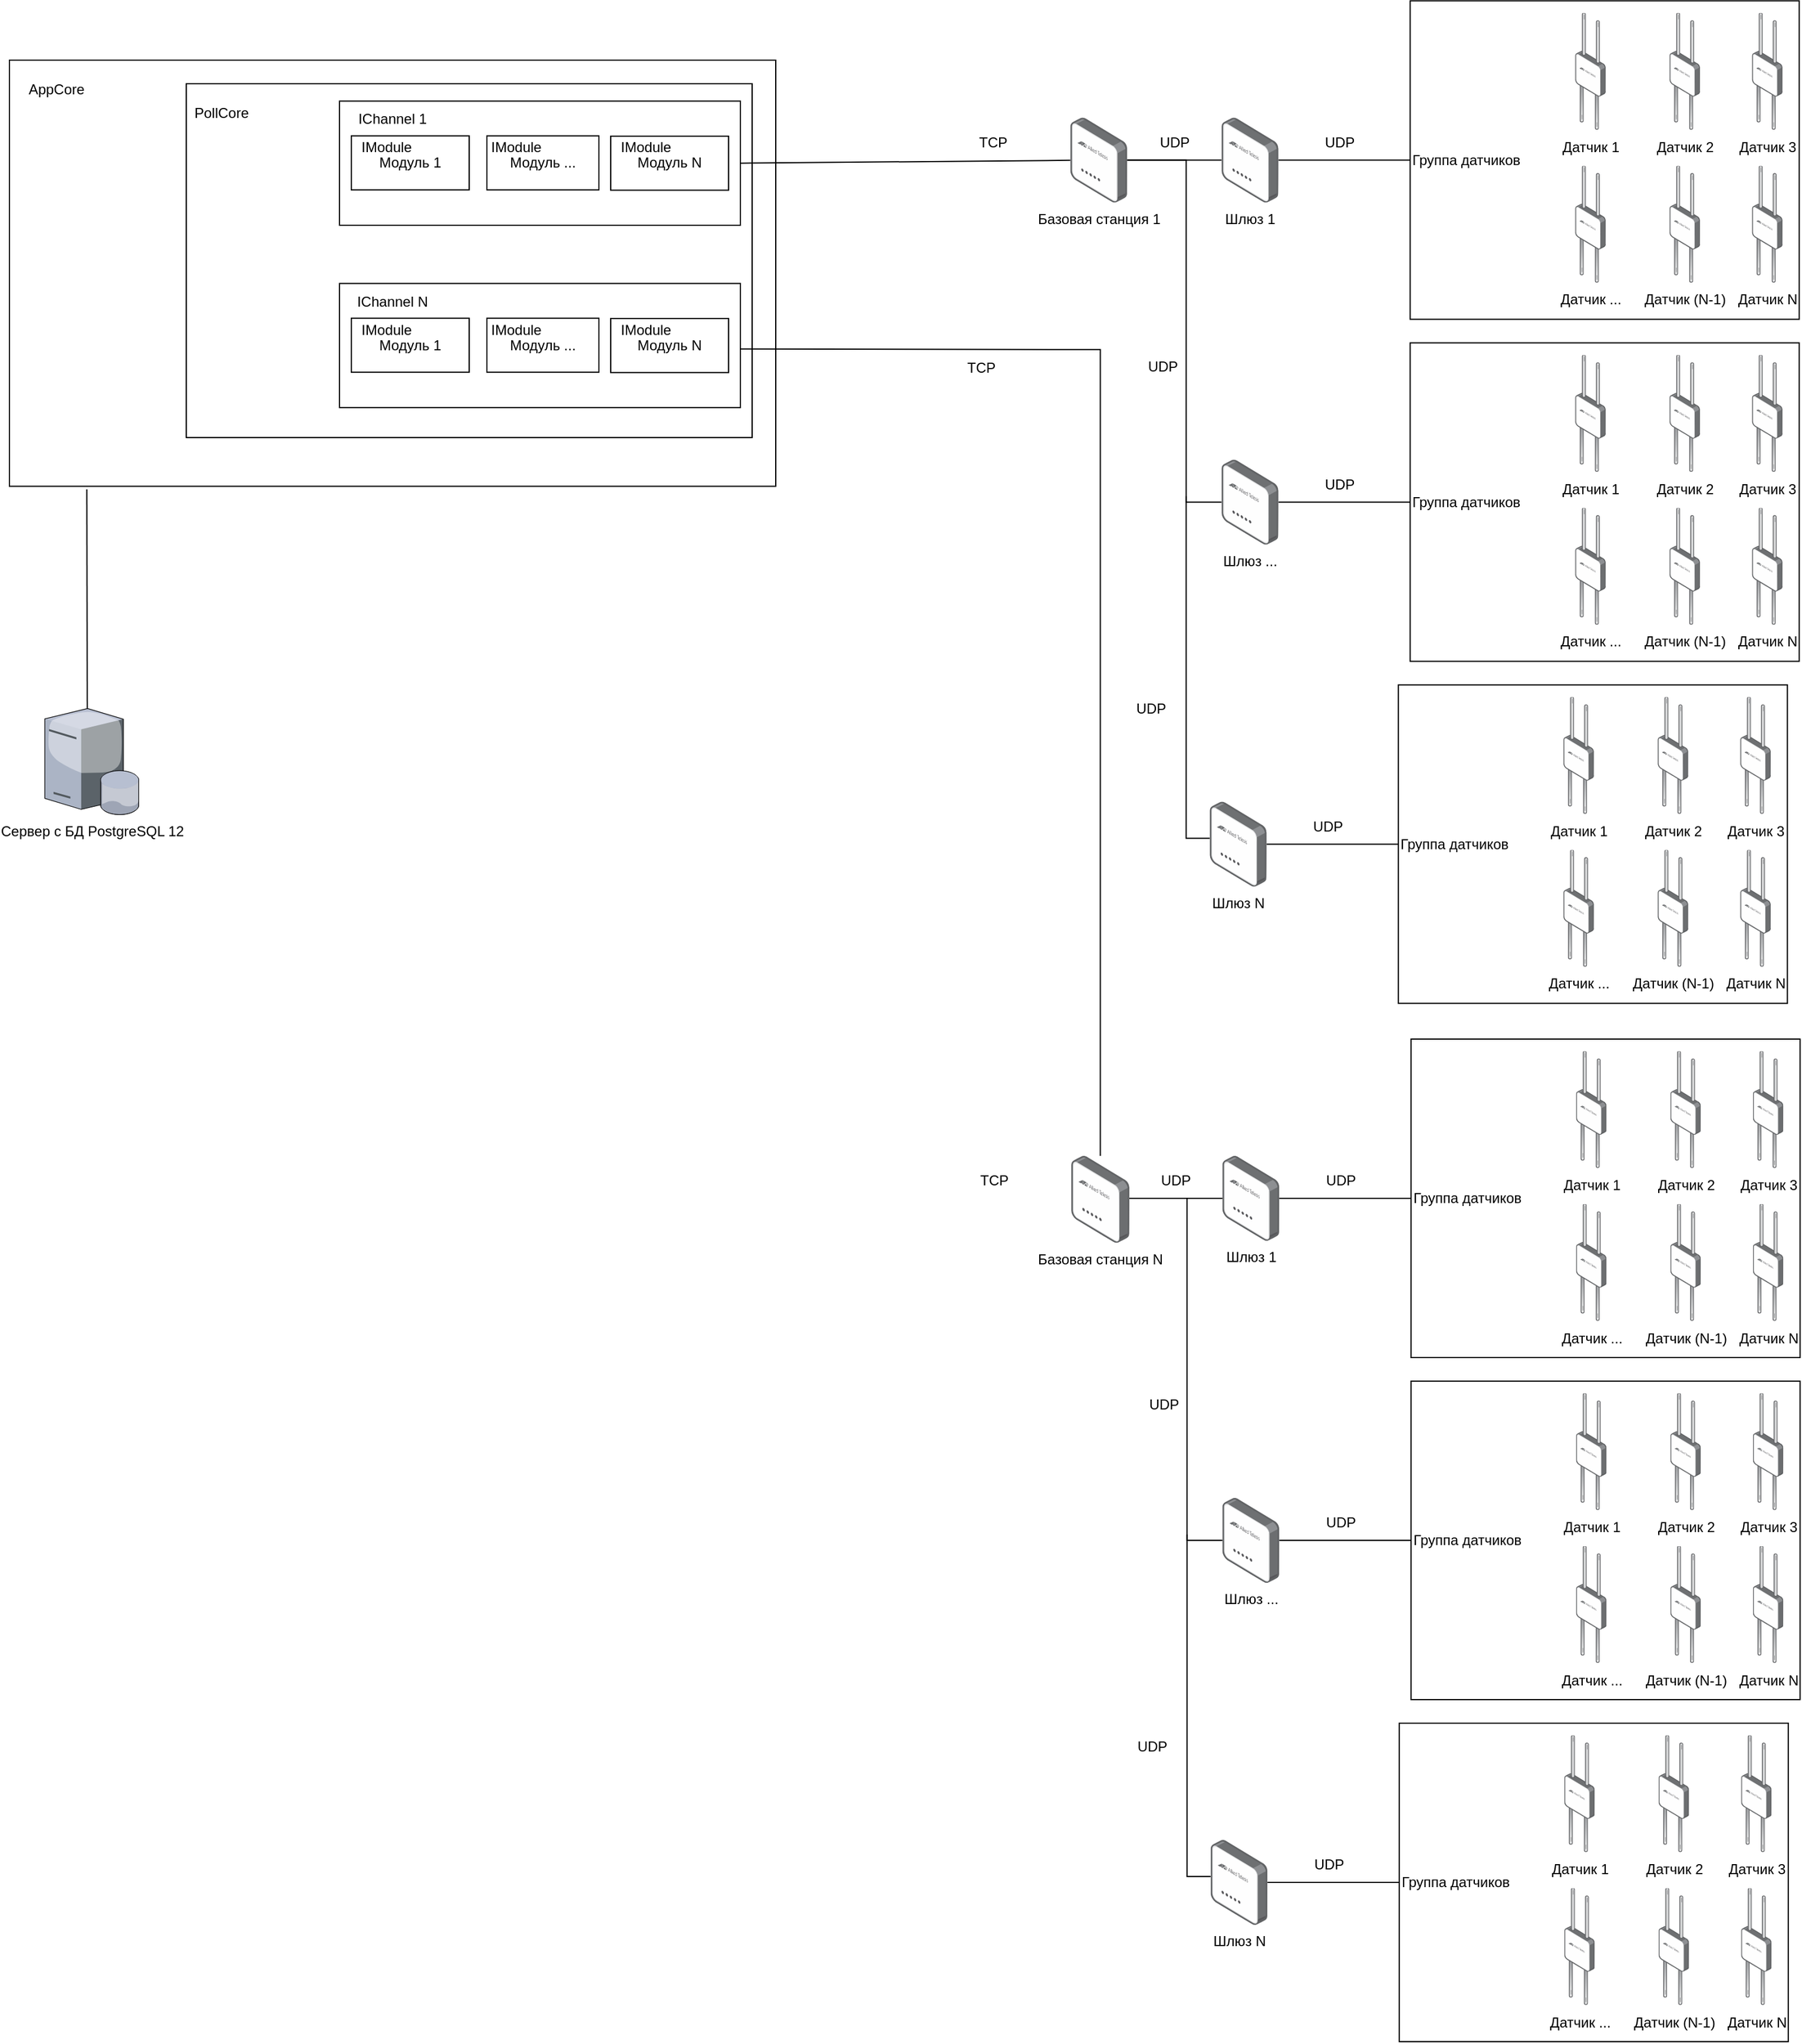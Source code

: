 <mxfile version="12.5.8" type="device"><diagram id="jBKRhNe_j9puUWEwrXwU" name="Page-1"><mxGraphModel dx="2241" dy="768" grid="1" gridSize="10" guides="1" tooltips="1" connect="1" arrows="1" fold="1" page="1" pageScale="1" pageWidth="850" pageHeight="1100" math="0" shadow="0"><root><mxCell id="0"/><mxCell id="1" parent="0"/><mxCell id="5DCm1yBk9eXHuCGpeXA0-91" value="" style="rounded=0;whiteSpace=wrap;html=1;" vertex="1" parent="1"><mxGeometry x="100" y="50" width="650" height="361.29" as="geometry"/></mxCell><mxCell id="5DCm1yBk9eXHuCGpeXA0-116" value="" style="rounded=0;whiteSpace=wrap;html=1;" vertex="1" parent="1"><mxGeometry x="250" y="70" width="480" height="300" as="geometry"/></mxCell><mxCell id="5DCm1yBk9eXHuCGpeXA0-13" style="edgeStyle=orthogonalEdgeStyle;rounded=0;orthogonalLoop=1;jettySize=auto;html=1;exitX=0;exitY=0.5;exitDx=0;exitDy=0;endArrow=none;endFill=0;" edge="1" parent="1" source="5DCm1yBk9eXHuCGpeXA0-5" target="5DCm1yBk9eXHuCGpeXA0-12"><mxGeometry relative="1" as="geometry"/></mxCell><mxCell id="5DCm1yBk9eXHuCGpeXA0-5" value="Группа датчиков" style="rounded=0;whiteSpace=wrap;html=1;align=left;" vertex="1" parent="1"><mxGeometry x="1288.14" y="-0.29" width="330" height="270" as="geometry"/></mxCell><mxCell id="5DCm1yBk9eXHuCGpeXA0-4" value="Датчик 3" style="points=[];aspect=fixed;html=1;align=center;shadow=0;dashed=0;image;image=img/lib/allied_telesis/wireless/Access_Point_Outdoor.svg;" vertex="1" parent="1"><mxGeometry x="1578.14" y="10.11" width="25.8" height="99.6" as="geometry"/></mxCell><mxCell id="5DCm1yBk9eXHuCGpeXA0-6" value="Датчик 2" style="points=[];aspect=fixed;html=1;align=center;shadow=0;dashed=0;image;image=img/lib/allied_telesis/wireless/Access_Point_Outdoor.svg;" vertex="1" parent="1"><mxGeometry x="1508.14" y="10.11" width="25.8" height="99.6" as="geometry"/></mxCell><mxCell id="5DCm1yBk9eXHuCGpeXA0-7" value="Датчик 1" style="points=[];aspect=fixed;html=1;align=center;shadow=0;dashed=0;image;image=img/lib/allied_telesis/wireless/Access_Point_Outdoor.svg;" vertex="1" parent="1"><mxGeometry x="1428.14" y="10.11" width="25.8" height="99.6" as="geometry"/></mxCell><mxCell id="5DCm1yBk9eXHuCGpeXA0-8" value="Датчик N" style="points=[];aspect=fixed;html=1;align=center;shadow=0;dashed=0;image;image=img/lib/allied_telesis/wireless/Access_Point_Outdoor.svg;" vertex="1" parent="1"><mxGeometry x="1578.14" y="139.71" width="25.8" height="99.6" as="geometry"/></mxCell><mxCell id="5DCm1yBk9eXHuCGpeXA0-9" value="Датчик (N-1)" style="points=[];aspect=fixed;html=1;align=center;shadow=0;dashed=0;image;image=img/lib/allied_telesis/wireless/Access_Point_Outdoor.svg;" vertex="1" parent="1"><mxGeometry x="1508.14" y="139.71" width="25.8" height="99.6" as="geometry"/></mxCell><mxCell id="5DCm1yBk9eXHuCGpeXA0-10" value="Датчик ..." style="points=[];aspect=fixed;html=1;align=center;shadow=0;dashed=0;image;image=img/lib/allied_telesis/wireless/Access_Point_Outdoor.svg;" vertex="1" parent="1"><mxGeometry x="1428.14" y="139.71" width="25.8" height="99.6" as="geometry"/></mxCell><mxCell id="5DCm1yBk9eXHuCGpeXA0-15" value="" style="edgeStyle=orthogonalEdgeStyle;rounded=0;orthogonalLoop=1;jettySize=auto;html=1;endArrow=none;endFill=0;" edge="1" parent="1" source="5DCm1yBk9eXHuCGpeXA0-12" target="5DCm1yBk9eXHuCGpeXA0-14"><mxGeometry relative="1" as="geometry"><Array as="points"><mxPoint x="1088.14" y="134.71"/><mxPoint x="1088.14" y="134.71"/></Array></mxGeometry></mxCell><mxCell id="5DCm1yBk9eXHuCGpeXA0-12" value="Шлюз 1" style="points=[];aspect=fixed;html=1;align=center;shadow=0;dashed=0;image;image=img/lib/allied_telesis/wireless/Access_Point_Indoor.svg;" vertex="1" parent="1"><mxGeometry x="1128.14" y="98.71" width="48.26" height="72" as="geometry"/></mxCell><mxCell id="5DCm1yBk9eXHuCGpeXA0-14" value="Базовая станция 1" style="points=[];aspect=fixed;html=1;align=center;shadow=0;dashed=0;image;image=img/lib/allied_telesis/wireless/Access_Point_Indoor.svg;" vertex="1" parent="1"><mxGeometry x="999.88" y="98.71" width="48.26" height="72" as="geometry"/></mxCell><mxCell id="5DCm1yBk9eXHuCGpeXA0-18" value="UDP" style="text;html=1;align=center;verticalAlign=middle;resizable=0;points=[];autosize=1;" vertex="1" parent="1"><mxGeometry x="1068.14" y="109.71" width="40" height="20" as="geometry"/></mxCell><mxCell id="5DCm1yBk9eXHuCGpeXA0-19" value="UDP" style="text;html=1;align=center;verticalAlign=middle;resizable=0;points=[];autosize=1;" vertex="1" parent="1"><mxGeometry x="1208.14" y="109.71" width="40" height="20" as="geometry"/></mxCell><mxCell id="5DCm1yBk9eXHuCGpeXA0-21" value="TCP" style="text;html=1;align=center;verticalAlign=middle;resizable=0;points=[];autosize=1;" vertex="1" parent="1"><mxGeometry x="914.14" y="109.71" width="40" height="20" as="geometry"/></mxCell><mxCell id="5DCm1yBk9eXHuCGpeXA0-22" value="Сервер с БД PostgreSQL 12" style="verticalLabelPosition=bottom;aspect=fixed;html=1;verticalAlign=top;strokeColor=none;align=center;outlineConnect=0;shape=mxgraph.citrix.database_server;" vertex="1" parent="1"><mxGeometry x="130" y="599.71" width="80" height="90" as="geometry"/></mxCell><mxCell id="5DCm1yBk9eXHuCGpeXA0-23" value="" style="endArrow=none;html=1;entryX=0.101;entryY=1.007;entryDx=0;entryDy=0;entryPerimeter=0;exitX=0.45;exitY=0;exitDx=0;exitDy=0;exitPerimeter=0;" edge="1" parent="1" source="5DCm1yBk9eXHuCGpeXA0-22" target="5DCm1yBk9eXHuCGpeXA0-91"><mxGeometry width="50" height="50" relative="1" as="geometry"><mxPoint x="-110" y="599.71" as="sourcePoint"/><mxPoint x="165.98" y="502.89" as="targetPoint"/></mxGeometry></mxCell><mxCell id="5DCm1yBk9eXHuCGpeXA0-24" style="edgeStyle=orthogonalEdgeStyle;rounded=0;orthogonalLoop=1;jettySize=auto;html=1;exitX=0;exitY=0.5;exitDx=0;exitDy=0;endArrow=none;endFill=0;" edge="1" parent="1" source="5DCm1yBk9eXHuCGpeXA0-25" target="5DCm1yBk9eXHuCGpeXA0-33"><mxGeometry relative="1" as="geometry"/></mxCell><mxCell id="5DCm1yBk9eXHuCGpeXA0-25" value="Группа датчиков" style="rounded=0;whiteSpace=wrap;html=1;align=left;" vertex="1" parent="1"><mxGeometry x="1288.14" y="289.71" width="330" height="270" as="geometry"/></mxCell><mxCell id="5DCm1yBk9eXHuCGpeXA0-26" value="Датчик 3" style="points=[];aspect=fixed;html=1;align=center;shadow=0;dashed=0;image;image=img/lib/allied_telesis/wireless/Access_Point_Outdoor.svg;" vertex="1" parent="1"><mxGeometry x="1578.14" y="300.11" width="25.8" height="99.6" as="geometry"/></mxCell><mxCell id="5DCm1yBk9eXHuCGpeXA0-27" value="Датчик 2" style="points=[];aspect=fixed;html=1;align=center;shadow=0;dashed=0;image;image=img/lib/allied_telesis/wireless/Access_Point_Outdoor.svg;" vertex="1" parent="1"><mxGeometry x="1508.14" y="300.11" width="25.8" height="99.6" as="geometry"/></mxCell><mxCell id="5DCm1yBk9eXHuCGpeXA0-28" value="Датчик 1" style="points=[];aspect=fixed;html=1;align=center;shadow=0;dashed=0;image;image=img/lib/allied_telesis/wireless/Access_Point_Outdoor.svg;" vertex="1" parent="1"><mxGeometry x="1428.14" y="300.11" width="25.8" height="99.6" as="geometry"/></mxCell><mxCell id="5DCm1yBk9eXHuCGpeXA0-29" value="Датчик N" style="points=[];aspect=fixed;html=1;align=center;shadow=0;dashed=0;image;image=img/lib/allied_telesis/wireless/Access_Point_Outdoor.svg;" vertex="1" parent="1"><mxGeometry x="1578.14" y="429.71" width="25.8" height="99.6" as="geometry"/></mxCell><mxCell id="5DCm1yBk9eXHuCGpeXA0-30" value="Датчик (N-1)" style="points=[];aspect=fixed;html=1;align=center;shadow=0;dashed=0;image;image=img/lib/allied_telesis/wireless/Access_Point_Outdoor.svg;" vertex="1" parent="1"><mxGeometry x="1508.14" y="429.71" width="25.8" height="99.6" as="geometry"/></mxCell><mxCell id="5DCm1yBk9eXHuCGpeXA0-31" value="Датчик ..." style="points=[];aspect=fixed;html=1;align=center;shadow=0;dashed=0;image;image=img/lib/allied_telesis/wireless/Access_Point_Outdoor.svg;" vertex="1" parent="1"><mxGeometry x="1428.14" y="429.71" width="25.8" height="99.6" as="geometry"/></mxCell><mxCell id="5DCm1yBk9eXHuCGpeXA0-32" value="" style="edgeStyle=orthogonalEdgeStyle;rounded=0;orthogonalLoop=1;jettySize=auto;html=1;endArrow=none;endFill=0;" edge="1" parent="1" source="5DCm1yBk9eXHuCGpeXA0-33" target="5DCm1yBk9eXHuCGpeXA0-14"><mxGeometry relative="1" as="geometry"><Array as="points"><mxPoint x="1098.14" y="424.71"/><mxPoint x="1098.14" y="134.71"/></Array><mxPoint x="1098.14" y="259.71" as="targetPoint"/></mxGeometry></mxCell><mxCell id="5DCm1yBk9eXHuCGpeXA0-33" value="Шлюз ..." style="points=[];aspect=fixed;html=1;align=center;shadow=0;dashed=0;image;image=img/lib/allied_telesis/wireless/Access_Point_Indoor.svg;" vertex="1" parent="1"><mxGeometry x="1128.14" y="388.71" width="48.26" height="72" as="geometry"/></mxCell><mxCell id="5DCm1yBk9eXHuCGpeXA0-35" value="UDP" style="text;html=1;align=center;verticalAlign=middle;resizable=0;points=[];autosize=1;" vertex="1" parent="1"><mxGeometry x="1058.14" y="300.11" width="40" height="20" as="geometry"/></mxCell><mxCell id="5DCm1yBk9eXHuCGpeXA0-36" value="UDP" style="text;html=1;align=center;verticalAlign=middle;resizable=0;points=[];autosize=1;" vertex="1" parent="1"><mxGeometry x="1208.14" y="399.71" width="40" height="20" as="geometry"/></mxCell><mxCell id="5DCm1yBk9eXHuCGpeXA0-39" style="edgeStyle=orthogonalEdgeStyle;rounded=0;orthogonalLoop=1;jettySize=auto;html=1;exitX=0;exitY=0.5;exitDx=0;exitDy=0;endArrow=none;endFill=0;" edge="1" parent="1" source="5DCm1yBk9eXHuCGpeXA0-40" target="5DCm1yBk9eXHuCGpeXA0-47"><mxGeometry relative="1" as="geometry"/></mxCell><mxCell id="5DCm1yBk9eXHuCGpeXA0-40" value="Группа датчиков" style="rounded=0;whiteSpace=wrap;html=1;align=left;" vertex="1" parent="1"><mxGeometry x="1278.14" y="579.71" width="330" height="270" as="geometry"/></mxCell><mxCell id="5DCm1yBk9eXHuCGpeXA0-41" value="Датчик 3" style="points=[];aspect=fixed;html=1;align=center;shadow=0;dashed=0;image;image=img/lib/allied_telesis/wireless/Access_Point_Outdoor.svg;" vertex="1" parent="1"><mxGeometry x="1568.14" y="590.11" width="25.8" height="99.6" as="geometry"/></mxCell><mxCell id="5DCm1yBk9eXHuCGpeXA0-42" value="Датчик 2" style="points=[];aspect=fixed;html=1;align=center;shadow=0;dashed=0;image;image=img/lib/allied_telesis/wireless/Access_Point_Outdoor.svg;" vertex="1" parent="1"><mxGeometry x="1498.14" y="590.11" width="25.8" height="99.6" as="geometry"/></mxCell><mxCell id="5DCm1yBk9eXHuCGpeXA0-43" value="Датчик 1" style="points=[];aspect=fixed;html=1;align=center;shadow=0;dashed=0;image;image=img/lib/allied_telesis/wireless/Access_Point_Outdoor.svg;" vertex="1" parent="1"><mxGeometry x="1418.14" y="590.11" width="25.8" height="99.6" as="geometry"/></mxCell><mxCell id="5DCm1yBk9eXHuCGpeXA0-44" value="Датчик N" style="points=[];aspect=fixed;html=1;align=center;shadow=0;dashed=0;image;image=img/lib/allied_telesis/wireless/Access_Point_Outdoor.svg;" vertex="1" parent="1"><mxGeometry x="1568.14" y="719.71" width="25.8" height="99.6" as="geometry"/></mxCell><mxCell id="5DCm1yBk9eXHuCGpeXA0-45" value="Датчик (N-1)" style="points=[];aspect=fixed;html=1;align=center;shadow=0;dashed=0;image;image=img/lib/allied_telesis/wireless/Access_Point_Outdoor.svg;" vertex="1" parent="1"><mxGeometry x="1498.14" y="719.71" width="25.8" height="99.6" as="geometry"/></mxCell><mxCell id="5DCm1yBk9eXHuCGpeXA0-46" value="Датчик ..." style="points=[];aspect=fixed;html=1;align=center;shadow=0;dashed=0;image;image=img/lib/allied_telesis/wireless/Access_Point_Outdoor.svg;" vertex="1" parent="1"><mxGeometry x="1418.14" y="719.71" width="25.8" height="99.6" as="geometry"/></mxCell><mxCell id="5DCm1yBk9eXHuCGpeXA0-47" value="Шлюз N" style="points=[];aspect=fixed;html=1;align=center;shadow=0;dashed=0;image;image=img/lib/allied_telesis/wireless/Access_Point_Indoor.svg;" vertex="1" parent="1"><mxGeometry x="1118.14" y="678.71" width="48.26" height="72" as="geometry"/></mxCell><mxCell id="5DCm1yBk9eXHuCGpeXA0-48" value="UDP" style="text;html=1;align=center;verticalAlign=middle;resizable=0;points=[];autosize=1;" vertex="1" parent="1"><mxGeometry x="1048.14" y="590.11" width="40" height="20" as="geometry"/></mxCell><mxCell id="5DCm1yBk9eXHuCGpeXA0-49" value="UDP" style="text;html=1;align=center;verticalAlign=middle;resizable=0;points=[];autosize=1;" vertex="1" parent="1"><mxGeometry x="1198.14" y="689.71" width="40" height="20" as="geometry"/></mxCell><mxCell id="5DCm1yBk9eXHuCGpeXA0-51" value="" style="endArrow=none;html=1;rounded=0;exitX=0;exitY=0.431;exitDx=0;exitDy=0;exitPerimeter=0;endFill=0;" edge="1" parent="1" source="5DCm1yBk9eXHuCGpeXA0-47"><mxGeometry width="50" height="50" relative="1" as="geometry"><mxPoint x="458.14" y="919.71" as="sourcePoint"/><mxPoint x="1098.14" y="419.71" as="targetPoint"/><Array as="points"><mxPoint x="1098.14" y="709.71"/><mxPoint x="1098.14" y="629.71"/></Array></mxGeometry></mxCell><mxCell id="5DCm1yBk9eXHuCGpeXA0-52" style="edgeStyle=orthogonalEdgeStyle;rounded=0;orthogonalLoop=1;jettySize=auto;html=1;exitX=0;exitY=0.5;exitDx=0;exitDy=0;endArrow=none;endFill=0;" edge="1" parent="1" source="5DCm1yBk9eXHuCGpeXA0-53" target="5DCm1yBk9eXHuCGpeXA0-61"><mxGeometry relative="1" as="geometry"/></mxCell><mxCell id="5DCm1yBk9eXHuCGpeXA0-53" value="Группа датчиков" style="rounded=0;whiteSpace=wrap;html=1;align=left;" vertex="1" parent="1"><mxGeometry x="1288.87" y="880" width="330" height="270" as="geometry"/></mxCell><mxCell id="5DCm1yBk9eXHuCGpeXA0-54" value="Датчик 3" style="points=[];aspect=fixed;html=1;align=center;shadow=0;dashed=0;image;image=img/lib/allied_telesis/wireless/Access_Point_Outdoor.svg;" vertex="1" parent="1"><mxGeometry x="1578.87" y="890.4" width="25.8" height="99.6" as="geometry"/></mxCell><mxCell id="5DCm1yBk9eXHuCGpeXA0-55" value="Датчик 2" style="points=[];aspect=fixed;html=1;align=center;shadow=0;dashed=0;image;image=img/lib/allied_telesis/wireless/Access_Point_Outdoor.svg;" vertex="1" parent="1"><mxGeometry x="1508.87" y="890.4" width="25.8" height="99.6" as="geometry"/></mxCell><mxCell id="5DCm1yBk9eXHuCGpeXA0-56" value="Датчик 1" style="points=[];aspect=fixed;html=1;align=center;shadow=0;dashed=0;image;image=img/lib/allied_telesis/wireless/Access_Point_Outdoor.svg;" vertex="1" parent="1"><mxGeometry x="1428.87" y="890.4" width="25.8" height="99.6" as="geometry"/></mxCell><mxCell id="5DCm1yBk9eXHuCGpeXA0-57" value="Датчик N" style="points=[];aspect=fixed;html=1;align=center;shadow=0;dashed=0;image;image=img/lib/allied_telesis/wireless/Access_Point_Outdoor.svg;" vertex="1" parent="1"><mxGeometry x="1578.87" y="1020" width="25.8" height="99.6" as="geometry"/></mxCell><mxCell id="5DCm1yBk9eXHuCGpeXA0-58" value="Датчик (N-1)" style="points=[];aspect=fixed;html=1;align=center;shadow=0;dashed=0;image;image=img/lib/allied_telesis/wireless/Access_Point_Outdoor.svg;" vertex="1" parent="1"><mxGeometry x="1508.87" y="1020" width="25.8" height="99.6" as="geometry"/></mxCell><mxCell id="5DCm1yBk9eXHuCGpeXA0-59" value="Датчик ..." style="points=[];aspect=fixed;html=1;align=center;shadow=0;dashed=0;image;image=img/lib/allied_telesis/wireless/Access_Point_Outdoor.svg;" vertex="1" parent="1"><mxGeometry x="1428.87" y="1020" width="25.8" height="99.6" as="geometry"/></mxCell><mxCell id="5DCm1yBk9eXHuCGpeXA0-60" value="" style="edgeStyle=orthogonalEdgeStyle;rounded=0;orthogonalLoop=1;jettySize=auto;html=1;endArrow=none;endFill=0;" edge="1" parent="1" source="5DCm1yBk9eXHuCGpeXA0-61" target="5DCm1yBk9eXHuCGpeXA0-62"><mxGeometry relative="1" as="geometry"><Array as="points"><mxPoint x="1088.87" y="1015"/><mxPoint x="1088.87" y="1015"/></Array></mxGeometry></mxCell><mxCell id="5DCm1yBk9eXHuCGpeXA0-61" value="Шлюз 1" style="points=[];aspect=fixed;html=1;align=center;shadow=0;dashed=0;image;image=img/lib/allied_telesis/wireless/Access_Point_Indoor.svg;" vertex="1" parent="1"><mxGeometry x="1128.87" y="979" width="48.26" height="72" as="geometry"/></mxCell><mxCell id="5DCm1yBk9eXHuCGpeXA0-62" value="Базовая станция N" style="points=[];aspect=fixed;html=1;align=center;shadow=0;dashed=0;image;image=img/lib/allied_telesis/wireless/Access_Point_Indoor.svg;" vertex="1" parent="1"><mxGeometry x="1000.61" y="979" width="49.39" height="73.69" as="geometry"/></mxCell><mxCell id="5DCm1yBk9eXHuCGpeXA0-63" value="UDP" style="text;html=1;align=center;verticalAlign=middle;resizable=0;points=[];autosize=1;" vertex="1" parent="1"><mxGeometry x="1068.87" y="990" width="40" height="20" as="geometry"/></mxCell><mxCell id="5DCm1yBk9eXHuCGpeXA0-64" value="UDP" style="text;html=1;align=center;verticalAlign=middle;resizable=0;points=[];autosize=1;" vertex="1" parent="1"><mxGeometry x="1208.87" y="990" width="40" height="20" as="geometry"/></mxCell><mxCell id="5DCm1yBk9eXHuCGpeXA0-66" value="TCP" style="text;html=1;align=center;verticalAlign=middle;resizable=0;points=[];autosize=1;" vertex="1" parent="1"><mxGeometry x="914.87" y="990" width="40" height="20" as="geometry"/></mxCell><mxCell id="5DCm1yBk9eXHuCGpeXA0-67" style="edgeStyle=orthogonalEdgeStyle;rounded=0;orthogonalLoop=1;jettySize=auto;html=1;exitX=0;exitY=0.5;exitDx=0;exitDy=0;endArrow=none;endFill=0;" edge="1" parent="1" source="5DCm1yBk9eXHuCGpeXA0-68" target="5DCm1yBk9eXHuCGpeXA0-76"><mxGeometry relative="1" as="geometry"/></mxCell><mxCell id="5DCm1yBk9eXHuCGpeXA0-68" value="Группа датчиков" style="rounded=0;whiteSpace=wrap;html=1;align=left;" vertex="1" parent="1"><mxGeometry x="1288.87" y="1170" width="330" height="270" as="geometry"/></mxCell><mxCell id="5DCm1yBk9eXHuCGpeXA0-69" value="Датчик 3" style="points=[];aspect=fixed;html=1;align=center;shadow=0;dashed=0;image;image=img/lib/allied_telesis/wireless/Access_Point_Outdoor.svg;" vertex="1" parent="1"><mxGeometry x="1578.87" y="1180.4" width="25.8" height="99.6" as="geometry"/></mxCell><mxCell id="5DCm1yBk9eXHuCGpeXA0-70" value="Датчик 2" style="points=[];aspect=fixed;html=1;align=center;shadow=0;dashed=0;image;image=img/lib/allied_telesis/wireless/Access_Point_Outdoor.svg;" vertex="1" parent="1"><mxGeometry x="1508.87" y="1180.4" width="25.8" height="99.6" as="geometry"/></mxCell><mxCell id="5DCm1yBk9eXHuCGpeXA0-71" value="Датчик 1" style="points=[];aspect=fixed;html=1;align=center;shadow=0;dashed=0;image;image=img/lib/allied_telesis/wireless/Access_Point_Outdoor.svg;" vertex="1" parent="1"><mxGeometry x="1428.87" y="1180.4" width="25.8" height="99.6" as="geometry"/></mxCell><mxCell id="5DCm1yBk9eXHuCGpeXA0-72" value="Датчик N" style="points=[];aspect=fixed;html=1;align=center;shadow=0;dashed=0;image;image=img/lib/allied_telesis/wireless/Access_Point_Outdoor.svg;" vertex="1" parent="1"><mxGeometry x="1578.87" y="1310" width="25.8" height="99.6" as="geometry"/></mxCell><mxCell id="5DCm1yBk9eXHuCGpeXA0-73" value="Датчик (N-1)" style="points=[];aspect=fixed;html=1;align=center;shadow=0;dashed=0;image;image=img/lib/allied_telesis/wireless/Access_Point_Outdoor.svg;" vertex="1" parent="1"><mxGeometry x="1508.87" y="1310" width="25.8" height="99.6" as="geometry"/></mxCell><mxCell id="5DCm1yBk9eXHuCGpeXA0-74" value="Датчик ..." style="points=[];aspect=fixed;html=1;align=center;shadow=0;dashed=0;image;image=img/lib/allied_telesis/wireless/Access_Point_Outdoor.svg;" vertex="1" parent="1"><mxGeometry x="1428.87" y="1310" width="25.8" height="99.6" as="geometry"/></mxCell><mxCell id="5DCm1yBk9eXHuCGpeXA0-75" value="" style="edgeStyle=orthogonalEdgeStyle;rounded=0;orthogonalLoop=1;jettySize=auto;html=1;endArrow=none;endFill=0;" edge="1" parent="1" source="5DCm1yBk9eXHuCGpeXA0-76" target="5DCm1yBk9eXHuCGpeXA0-62"><mxGeometry relative="1" as="geometry"><Array as="points"><mxPoint x="1098.87" y="1305"/><mxPoint x="1098.87" y="1015"/></Array><mxPoint x="1098.87" y="1140" as="targetPoint"/></mxGeometry></mxCell><mxCell id="5DCm1yBk9eXHuCGpeXA0-76" value="Шлюз ..." style="points=[];aspect=fixed;html=1;align=center;shadow=0;dashed=0;image;image=img/lib/allied_telesis/wireless/Access_Point_Indoor.svg;" vertex="1" parent="1"><mxGeometry x="1128.87" y="1269" width="48.26" height="72" as="geometry"/></mxCell><mxCell id="5DCm1yBk9eXHuCGpeXA0-77" value="UDP" style="text;html=1;align=center;verticalAlign=middle;resizable=0;points=[];autosize=1;" vertex="1" parent="1"><mxGeometry x="1058.87" y="1180.4" width="40" height="20" as="geometry"/></mxCell><mxCell id="5DCm1yBk9eXHuCGpeXA0-78" value="UDP" style="text;html=1;align=center;verticalAlign=middle;resizable=0;points=[];autosize=1;" vertex="1" parent="1"><mxGeometry x="1208.87" y="1280" width="40" height="20" as="geometry"/></mxCell><mxCell id="5DCm1yBk9eXHuCGpeXA0-79" style="edgeStyle=orthogonalEdgeStyle;rounded=0;orthogonalLoop=1;jettySize=auto;html=1;exitX=0;exitY=0.5;exitDx=0;exitDy=0;endArrow=none;endFill=0;" edge="1" parent="1" source="5DCm1yBk9eXHuCGpeXA0-80" target="5DCm1yBk9eXHuCGpeXA0-87"><mxGeometry relative="1" as="geometry"/></mxCell><mxCell id="5DCm1yBk9eXHuCGpeXA0-80" value="Группа датчиков" style="rounded=0;whiteSpace=wrap;html=1;align=left;" vertex="1" parent="1"><mxGeometry x="1278.87" y="1460" width="330" height="270" as="geometry"/></mxCell><mxCell id="5DCm1yBk9eXHuCGpeXA0-81" value="Датчик 3" style="points=[];aspect=fixed;html=1;align=center;shadow=0;dashed=0;image;image=img/lib/allied_telesis/wireless/Access_Point_Outdoor.svg;" vertex="1" parent="1"><mxGeometry x="1568.87" y="1470.4" width="25.8" height="99.6" as="geometry"/></mxCell><mxCell id="5DCm1yBk9eXHuCGpeXA0-82" value="Датчик 2" style="points=[];aspect=fixed;html=1;align=center;shadow=0;dashed=0;image;image=img/lib/allied_telesis/wireless/Access_Point_Outdoor.svg;" vertex="1" parent="1"><mxGeometry x="1498.87" y="1470.4" width="25.8" height="99.6" as="geometry"/></mxCell><mxCell id="5DCm1yBk9eXHuCGpeXA0-83" value="Датчик 1" style="points=[];aspect=fixed;html=1;align=center;shadow=0;dashed=0;image;image=img/lib/allied_telesis/wireless/Access_Point_Outdoor.svg;" vertex="1" parent="1"><mxGeometry x="1418.87" y="1470.4" width="25.8" height="99.6" as="geometry"/></mxCell><mxCell id="5DCm1yBk9eXHuCGpeXA0-84" value="Датчик N" style="points=[];aspect=fixed;html=1;align=center;shadow=0;dashed=0;image;image=img/lib/allied_telesis/wireless/Access_Point_Outdoor.svg;" vertex="1" parent="1"><mxGeometry x="1568.87" y="1600" width="25.8" height="99.6" as="geometry"/></mxCell><mxCell id="5DCm1yBk9eXHuCGpeXA0-85" value="Датчик (N-1)" style="points=[];aspect=fixed;html=1;align=center;shadow=0;dashed=0;image;image=img/lib/allied_telesis/wireless/Access_Point_Outdoor.svg;" vertex="1" parent="1"><mxGeometry x="1498.87" y="1600" width="25.8" height="99.6" as="geometry"/></mxCell><mxCell id="5DCm1yBk9eXHuCGpeXA0-86" value="Датчик ..." style="points=[];aspect=fixed;html=1;align=center;shadow=0;dashed=0;image;image=img/lib/allied_telesis/wireless/Access_Point_Outdoor.svg;" vertex="1" parent="1"><mxGeometry x="1418.87" y="1600" width="25.8" height="99.6" as="geometry"/></mxCell><mxCell id="5DCm1yBk9eXHuCGpeXA0-87" value="Шлюз N" style="points=[];aspect=fixed;html=1;align=center;shadow=0;dashed=0;image;image=img/lib/allied_telesis/wireless/Access_Point_Indoor.svg;" vertex="1" parent="1"><mxGeometry x="1118.87" y="1559" width="48.26" height="72" as="geometry"/></mxCell><mxCell id="5DCm1yBk9eXHuCGpeXA0-88" value="UDP" style="text;html=1;align=center;verticalAlign=middle;resizable=0;points=[];autosize=1;" vertex="1" parent="1"><mxGeometry x="1048.87" y="1470.4" width="40" height="20" as="geometry"/></mxCell><mxCell id="5DCm1yBk9eXHuCGpeXA0-89" value="UDP" style="text;html=1;align=center;verticalAlign=middle;resizable=0;points=[];autosize=1;" vertex="1" parent="1"><mxGeometry x="1198.87" y="1570" width="40" height="20" as="geometry"/></mxCell><mxCell id="5DCm1yBk9eXHuCGpeXA0-90" value="" style="endArrow=none;html=1;rounded=0;exitX=0;exitY=0.431;exitDx=0;exitDy=0;exitPerimeter=0;endFill=0;" edge="1" parent="1" source="5DCm1yBk9eXHuCGpeXA0-87"><mxGeometry width="50" height="50" relative="1" as="geometry"><mxPoint x="458.87" y="1800" as="sourcePoint"/><mxPoint x="1098.87" y="1300.0" as="targetPoint"/><Array as="points"><mxPoint x="1098.87" y="1590"/><mxPoint x="1098.87" y="1510"/></Array></mxGeometry></mxCell><mxCell id="5DCm1yBk9eXHuCGpeXA0-94" value="TCP" style="text;html=1;align=center;verticalAlign=middle;resizable=0;points=[];autosize=1;" vertex="1" parent="1"><mxGeometry x="904" y="301" width="40" height="20" as="geometry"/></mxCell><mxCell id="5DCm1yBk9eXHuCGpeXA0-95" value="" style="rounded=0;whiteSpace=wrap;html=1;" vertex="1" parent="1"><mxGeometry x="380" y="84.71" width="340" height="105.29" as="geometry"/></mxCell><mxCell id="5DCm1yBk9eXHuCGpeXA0-20" value="" style="endArrow=none;html=1;exitX=1;exitY=0.5;exitDx=0;exitDy=0;" edge="1" parent="1" source="5DCm1yBk9eXHuCGpeXA0-95" target="5DCm1yBk9eXHuCGpeXA0-14"><mxGeometry width="50" height="50" relative="1" as="geometry"><mxPoint x="848.94" y="136.03" as="sourcePoint"/><mxPoint x="798.14" y="289.71" as="targetPoint"/></mxGeometry></mxCell><mxCell id="5DCm1yBk9eXHuCGpeXA0-93" style="edgeStyle=orthogonalEdgeStyle;rounded=0;orthogonalLoop=1;jettySize=auto;html=1;exitX=1;exitY=0.5;exitDx=0;exitDy=0;endArrow=none;endFill=0;" edge="1" parent="1" target="5DCm1yBk9eXHuCGpeXA0-62"><mxGeometry relative="1" as="geometry"><mxPoint x="720" y="294.855" as="sourcePoint"/></mxGeometry></mxCell><mxCell id="5DCm1yBk9eXHuCGpeXA0-97" value="Модуль 1" style="rounded=0;whiteSpace=wrap;html=1;" vertex="1" parent="1"><mxGeometry x="390" y="114.21" width="100" height="45.79" as="geometry"/></mxCell><mxCell id="5DCm1yBk9eXHuCGpeXA0-99" value="&lt;span style=&quot;white-space: normal&quot;&gt;Модуль ...&lt;/span&gt;" style="rounded=0;whiteSpace=wrap;html=1;" vertex="1" parent="1"><mxGeometry x="505" y="114.21" width="95" height="45.79" as="geometry"/></mxCell><mxCell id="5DCm1yBk9eXHuCGpeXA0-101" value="&lt;span style=&quot;white-space: normal&quot;&gt;Модуль N&lt;/span&gt;" style="rounded=0;whiteSpace=wrap;html=1;" vertex="1" parent="1"><mxGeometry x="610" y="114.46" width="100" height="45.79" as="geometry"/></mxCell><mxCell id="5DCm1yBk9eXHuCGpeXA0-103" value="IChannel 1" style="text;html=1;strokeColor=none;fillColor=none;align=center;verticalAlign=middle;whiteSpace=wrap;rounded=0;" vertex="1" parent="1"><mxGeometry x="390" y="90" width="70" height="20" as="geometry"/></mxCell><mxCell id="5DCm1yBk9eXHuCGpeXA0-104" value="IModule" style="text;html=1;strokeColor=none;fillColor=none;align=center;verticalAlign=middle;whiteSpace=wrap;rounded=0;" vertex="1" parent="1"><mxGeometry x="400" y="114.21" width="40" height="20" as="geometry"/></mxCell><mxCell id="5DCm1yBk9eXHuCGpeXA0-105" value="IModule" style="text;html=1;strokeColor=none;fillColor=none;align=center;verticalAlign=middle;whiteSpace=wrap;rounded=0;" vertex="1" parent="1"><mxGeometry x="510" y="114.46" width="40" height="20" as="geometry"/></mxCell><mxCell id="5DCm1yBk9eXHuCGpeXA0-106" value="IModule" style="text;html=1;strokeColor=none;fillColor=none;align=center;verticalAlign=middle;whiteSpace=wrap;rounded=0;" vertex="1" parent="1"><mxGeometry x="620" y="114.21" width="40" height="20" as="geometry"/></mxCell><mxCell id="5DCm1yBk9eXHuCGpeXA0-108" value="" style="rounded=0;whiteSpace=wrap;html=1;" vertex="1" parent="1"><mxGeometry x="380" y="239.31" width="340" height="105.29" as="geometry"/></mxCell><mxCell id="5DCm1yBk9eXHuCGpeXA0-109" value="Модуль 1" style="rounded=0;whiteSpace=wrap;html=1;" vertex="1" parent="1"><mxGeometry x="390" y="268.81" width="100" height="45.79" as="geometry"/></mxCell><mxCell id="5DCm1yBk9eXHuCGpeXA0-110" value="&lt;span style=&quot;white-space: normal&quot;&gt;Модуль ...&lt;/span&gt;" style="rounded=0;whiteSpace=wrap;html=1;" vertex="1" parent="1"><mxGeometry x="505" y="268.81" width="95" height="45.79" as="geometry"/></mxCell><mxCell id="5DCm1yBk9eXHuCGpeXA0-111" value="&lt;span style=&quot;white-space: normal&quot;&gt;Модуль N&lt;/span&gt;" style="rounded=0;whiteSpace=wrap;html=1;" vertex="1" parent="1"><mxGeometry x="610" y="269.06" width="100" height="45.79" as="geometry"/></mxCell><mxCell id="5DCm1yBk9eXHuCGpeXA0-112" value="IChannel N" style="text;html=1;strokeColor=none;fillColor=none;align=center;verticalAlign=middle;whiteSpace=wrap;rounded=0;" vertex="1" parent="1"><mxGeometry x="390" y="244.6" width="70" height="20" as="geometry"/></mxCell><mxCell id="5DCm1yBk9eXHuCGpeXA0-113" value="IModule" style="text;html=1;strokeColor=none;fillColor=none;align=center;verticalAlign=middle;whiteSpace=wrap;rounded=0;" vertex="1" parent="1"><mxGeometry x="400" y="268.81" width="40" height="20" as="geometry"/></mxCell><mxCell id="5DCm1yBk9eXHuCGpeXA0-114" value="IModule" style="text;html=1;strokeColor=none;fillColor=none;align=center;verticalAlign=middle;whiteSpace=wrap;rounded=0;" vertex="1" parent="1"><mxGeometry x="510" y="269.06" width="40" height="20" as="geometry"/></mxCell><mxCell id="5DCm1yBk9eXHuCGpeXA0-115" value="IModule" style="text;html=1;strokeColor=none;fillColor=none;align=center;verticalAlign=middle;whiteSpace=wrap;rounded=0;" vertex="1" parent="1"><mxGeometry x="620" y="268.81" width="40" height="20" as="geometry"/></mxCell><mxCell id="5DCm1yBk9eXHuCGpeXA0-117" value="PollCore" style="text;html=1;strokeColor=none;fillColor=none;align=center;verticalAlign=middle;whiteSpace=wrap;rounded=0;" vertex="1" parent="1"><mxGeometry x="260" y="84.71" width="40" height="20" as="geometry"/></mxCell><mxCell id="5DCm1yBk9eXHuCGpeXA0-119" value="AppCore" style="text;html=1;strokeColor=none;fillColor=none;align=center;verticalAlign=middle;whiteSpace=wrap;rounded=0;" vertex="1" parent="1"><mxGeometry x="120" y="64.71" width="40" height="20" as="geometry"/></mxCell></root></mxGraphModel></diagram></mxfile>